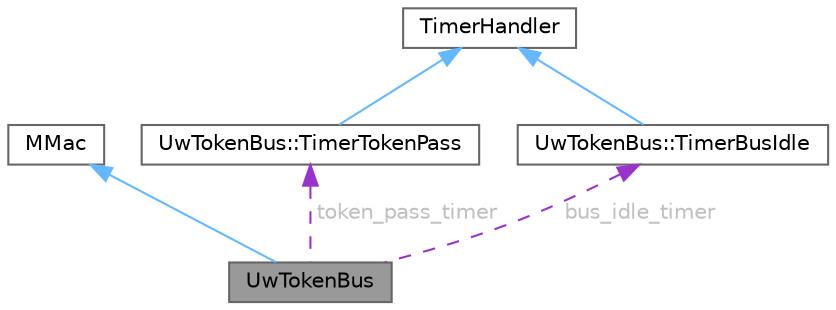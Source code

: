 digraph "UwTokenBus"
{
 // LATEX_PDF_SIZE
  bgcolor="transparent";
  edge [fontname=Helvetica,fontsize=10,labelfontname=Helvetica,labelfontsize=10];
  node [fontname=Helvetica,fontsize=10,shape=box,height=0.2,width=0.4];
  Node1 [id="Node000001",label="UwTokenBus",height=0.2,width=0.4,color="gray40", fillcolor="grey60", style="filled", fontcolor="black",tooltip="Class that represents a TokenBus Node."];
  Node2 -> Node1 [id="edge1_Node000001_Node000002",dir="back",color="steelblue1",style="solid",tooltip=" "];
  Node2 [id="Node000002",label="MMac",height=0.2,width=0.4,color="gray40", fillcolor="white", style="filled",tooltip=" "];
  Node3 -> Node1 [id="edge2_Node000001_Node000003",dir="back",color="darkorchid3",style="dashed",tooltip=" ",label=" token_pass_timer",fontcolor="grey" ];
  Node3 [id="Node000003",label="UwTokenBus::TimerTokenPass",height=0.2,width=0.4,color="gray40", fillcolor="white", style="filled",URL="$classUwTokenBus_1_1TimerTokenPass.html",tooltip="TimerTokenPass when expires it resends the token."];
  Node4 -> Node3 [id="edge3_Node000003_Node000004",dir="back",color="steelblue1",style="solid",tooltip=" "];
  Node4 [id="Node000004",label="TimerHandler",height=0.2,width=0.4,color="gray40", fillcolor="white", style="filled",tooltip=" "];
  Node5 -> Node1 [id="edge4_Node000001_Node000005",dir="back",color="darkorchid3",style="dashed",tooltip=" ",label=" bus_idle_timer",fontcolor="grey" ];
  Node5 [id="Node000005",label="UwTokenBus::TimerBusIdle",height=0.2,width=0.4,color="gray40", fillcolor="white", style="filled",URL="$classUwTokenBus_1_1TimerBusIdle.html",tooltip="TimerBusIdle when expires calls UwTokenBus::TxData() to start the transmission."];
  Node4 -> Node5 [id="edge5_Node000005_Node000004",dir="back",color="steelblue1",style="solid",tooltip=" "];
}
